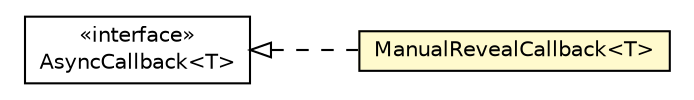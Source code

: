 #!/usr/local/bin/dot
#
# Class diagram 
# Generated by UMLGraph version R5_6-24-gf6e263 (http://www.umlgraph.org/)
#

digraph G {
	edge [fontname="Helvetica",fontsize=10,labelfontname="Helvetica",labelfontsize=10];
	node [fontname="Helvetica",fontsize=10,shape=plaintext];
	nodesep=0.25;
	ranksep=0.5;
	rankdir=LR;
	// com.gwtplatform.mvp.client.proxy.ManualRevealCallback<T>
	c230524 [label=<<table title="com.gwtplatform.mvp.client.proxy.ManualRevealCallback" border="0" cellborder="1" cellspacing="0" cellpadding="2" port="p" bgcolor="lemonChiffon" href="./ManualRevealCallback.html">
		<tr><td><table border="0" cellspacing="0" cellpadding="1">
<tr><td align="center" balign="center"> ManualRevealCallback&lt;T&gt; </td></tr>
		</table></td></tr>
		</table>>, URL="./ManualRevealCallback.html", fontname="Helvetica", fontcolor="black", fontsize=10.0];
	//com.gwtplatform.mvp.client.proxy.ManualRevealCallback<T> implements com.google.gwt.user.client.rpc.AsyncCallback<T>
	c230901:p -> c230524:p [dir=back,arrowtail=empty,style=dashed];
	// com.google.gwt.user.client.rpc.AsyncCallback<T>
	c230901 [label=<<table title="com.google.gwt.user.client.rpc.AsyncCallback" border="0" cellborder="1" cellspacing="0" cellpadding="2" port="p" href="http://google-web-toolkit.googlecode.com/svn/javadoc/latest/com/google/gwt/user/client/rpc/AsyncCallback.html">
		<tr><td><table border="0" cellspacing="0" cellpadding="1">
<tr><td align="center" balign="center"> &#171;interface&#187; </td></tr>
<tr><td align="center" balign="center"> AsyncCallback&lt;T&gt; </td></tr>
		</table></td></tr>
		</table>>, URL="http://google-web-toolkit.googlecode.com/svn/javadoc/latest/com/google/gwt/user/client/rpc/AsyncCallback.html", fontname="Helvetica", fontcolor="black", fontsize=10.0];
}

